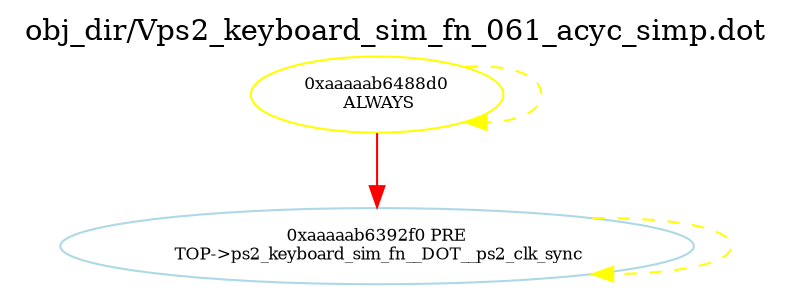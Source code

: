 digraph v3graph {
	graph	[label="obj_dir/Vps2_keyboard_sim_fn_061_acyc_simp.dot",
		 labelloc=t, labeljust=l,
		 //size="7.5,10",
		 rankdir=TB];
	n0	[fontsize=8 label="0xaaaaab6392f0 PRE\n TOP->ps2_keyboard_sim_fn__DOT__ps2_clk_sync", color=lightblue];
	n1	[fontsize=8 label="0xaaaaab6488d0\n ALWAYS", color=yellow];
	n0 -> n0 [fontsize=8 label="" weight=3 color=yellow style=dashed];
	n1 -> n0 [fontsize=8 label="" weight=32 color=red];
	n1 -> n1 [fontsize=8 label="" weight=18 color=yellow style=dashed];
}
